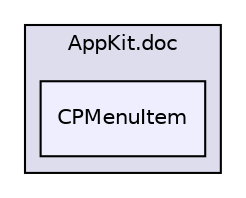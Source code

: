 digraph "AppKit.doc/CPMenuItem" {
  compound=true
  node [ fontsize="10", fontname="Helvetica"];
  edge [ labelfontsize="10", labelfontname="Helvetica"];
  subgraph clusterdir_0e4e8176c2dd688a0cdab60948de03e6 {
    graph [ bgcolor="#ddddee", pencolor="black", label="AppKit.doc" fontname="Helvetica", fontsize="10", URL="dir_0e4e8176c2dd688a0cdab60948de03e6.html"]
  dir_3c0647b5cc10a66ec823370bf2a2516f [shape=box, label="CPMenuItem", style="filled", fillcolor="#eeeeff", pencolor="black", URL="dir_3c0647b5cc10a66ec823370bf2a2516f.html"];
  }
}
